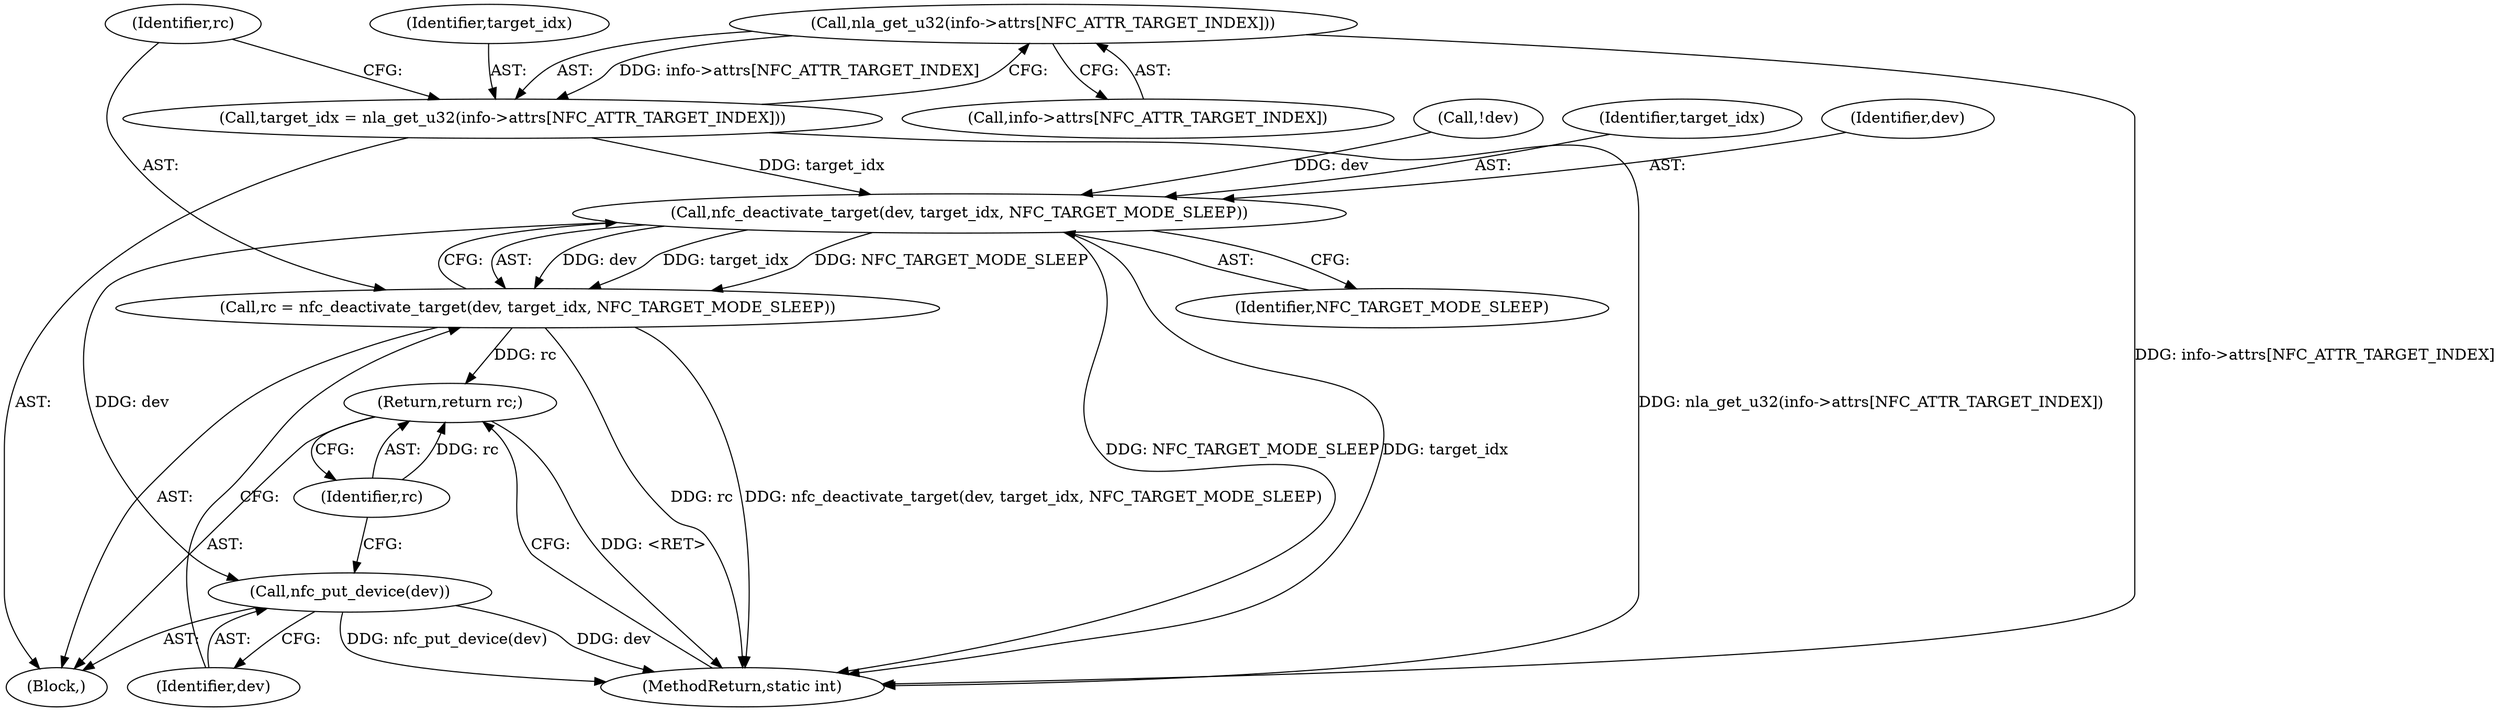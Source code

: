 digraph "0_linux_385097a3675749cbc9e97c085c0e5dfe4269ca51@array" {
"1000138" [label="(Call,nla_get_u32(info->attrs[NFC_ATTR_TARGET_INDEX]))"];
"1000136" [label="(Call,target_idx = nla_get_u32(info->attrs[NFC_ATTR_TARGET_INDEX]))"];
"1000146" [label="(Call,nfc_deactivate_target(dev, target_idx, NFC_TARGET_MODE_SLEEP))"];
"1000144" [label="(Call,rc = nfc_deactivate_target(dev, target_idx, NFC_TARGET_MODE_SLEEP))"];
"1000152" [label="(Return,return rc;)"];
"1000150" [label="(Call,nfc_put_device(dev))"];
"1000148" [label="(Identifier,target_idx)"];
"1000154" [label="(MethodReturn,static int)"];
"1000145" [label="(Identifier,rc)"];
"1000146" [label="(Call,nfc_deactivate_target(dev, target_idx, NFC_TARGET_MODE_SLEEP))"];
"1000149" [label="(Identifier,NFC_TARGET_MODE_SLEEP)"];
"1000150" [label="(Call,nfc_put_device(dev))"];
"1000151" [label="(Identifier,dev)"];
"1000138" [label="(Call,nla_get_u32(info->attrs[NFC_ATTR_TARGET_INDEX]))"];
"1000131" [label="(Call,!dev)"];
"1000152" [label="(Return,return rc;)"];
"1000153" [label="(Identifier,rc)"];
"1000147" [label="(Identifier,dev)"];
"1000103" [label="(Block,)"];
"1000139" [label="(Call,info->attrs[NFC_ATTR_TARGET_INDEX])"];
"1000136" [label="(Call,target_idx = nla_get_u32(info->attrs[NFC_ATTR_TARGET_INDEX]))"];
"1000137" [label="(Identifier,target_idx)"];
"1000144" [label="(Call,rc = nfc_deactivate_target(dev, target_idx, NFC_TARGET_MODE_SLEEP))"];
"1000138" -> "1000136"  [label="AST: "];
"1000138" -> "1000139"  [label="CFG: "];
"1000139" -> "1000138"  [label="AST: "];
"1000136" -> "1000138"  [label="CFG: "];
"1000138" -> "1000154"  [label="DDG: info->attrs[NFC_ATTR_TARGET_INDEX]"];
"1000138" -> "1000136"  [label="DDG: info->attrs[NFC_ATTR_TARGET_INDEX]"];
"1000136" -> "1000103"  [label="AST: "];
"1000137" -> "1000136"  [label="AST: "];
"1000145" -> "1000136"  [label="CFG: "];
"1000136" -> "1000154"  [label="DDG: nla_get_u32(info->attrs[NFC_ATTR_TARGET_INDEX])"];
"1000136" -> "1000146"  [label="DDG: target_idx"];
"1000146" -> "1000144"  [label="AST: "];
"1000146" -> "1000149"  [label="CFG: "];
"1000147" -> "1000146"  [label="AST: "];
"1000148" -> "1000146"  [label="AST: "];
"1000149" -> "1000146"  [label="AST: "];
"1000144" -> "1000146"  [label="CFG: "];
"1000146" -> "1000154"  [label="DDG: NFC_TARGET_MODE_SLEEP"];
"1000146" -> "1000154"  [label="DDG: target_idx"];
"1000146" -> "1000144"  [label="DDG: dev"];
"1000146" -> "1000144"  [label="DDG: target_idx"];
"1000146" -> "1000144"  [label="DDG: NFC_TARGET_MODE_SLEEP"];
"1000131" -> "1000146"  [label="DDG: dev"];
"1000146" -> "1000150"  [label="DDG: dev"];
"1000144" -> "1000103"  [label="AST: "];
"1000145" -> "1000144"  [label="AST: "];
"1000151" -> "1000144"  [label="CFG: "];
"1000144" -> "1000154"  [label="DDG: nfc_deactivate_target(dev, target_idx, NFC_TARGET_MODE_SLEEP)"];
"1000144" -> "1000154"  [label="DDG: rc"];
"1000144" -> "1000152"  [label="DDG: rc"];
"1000152" -> "1000103"  [label="AST: "];
"1000152" -> "1000153"  [label="CFG: "];
"1000153" -> "1000152"  [label="AST: "];
"1000154" -> "1000152"  [label="CFG: "];
"1000152" -> "1000154"  [label="DDG: <RET>"];
"1000153" -> "1000152"  [label="DDG: rc"];
"1000150" -> "1000103"  [label="AST: "];
"1000150" -> "1000151"  [label="CFG: "];
"1000151" -> "1000150"  [label="AST: "];
"1000153" -> "1000150"  [label="CFG: "];
"1000150" -> "1000154"  [label="DDG: dev"];
"1000150" -> "1000154"  [label="DDG: nfc_put_device(dev)"];
}
